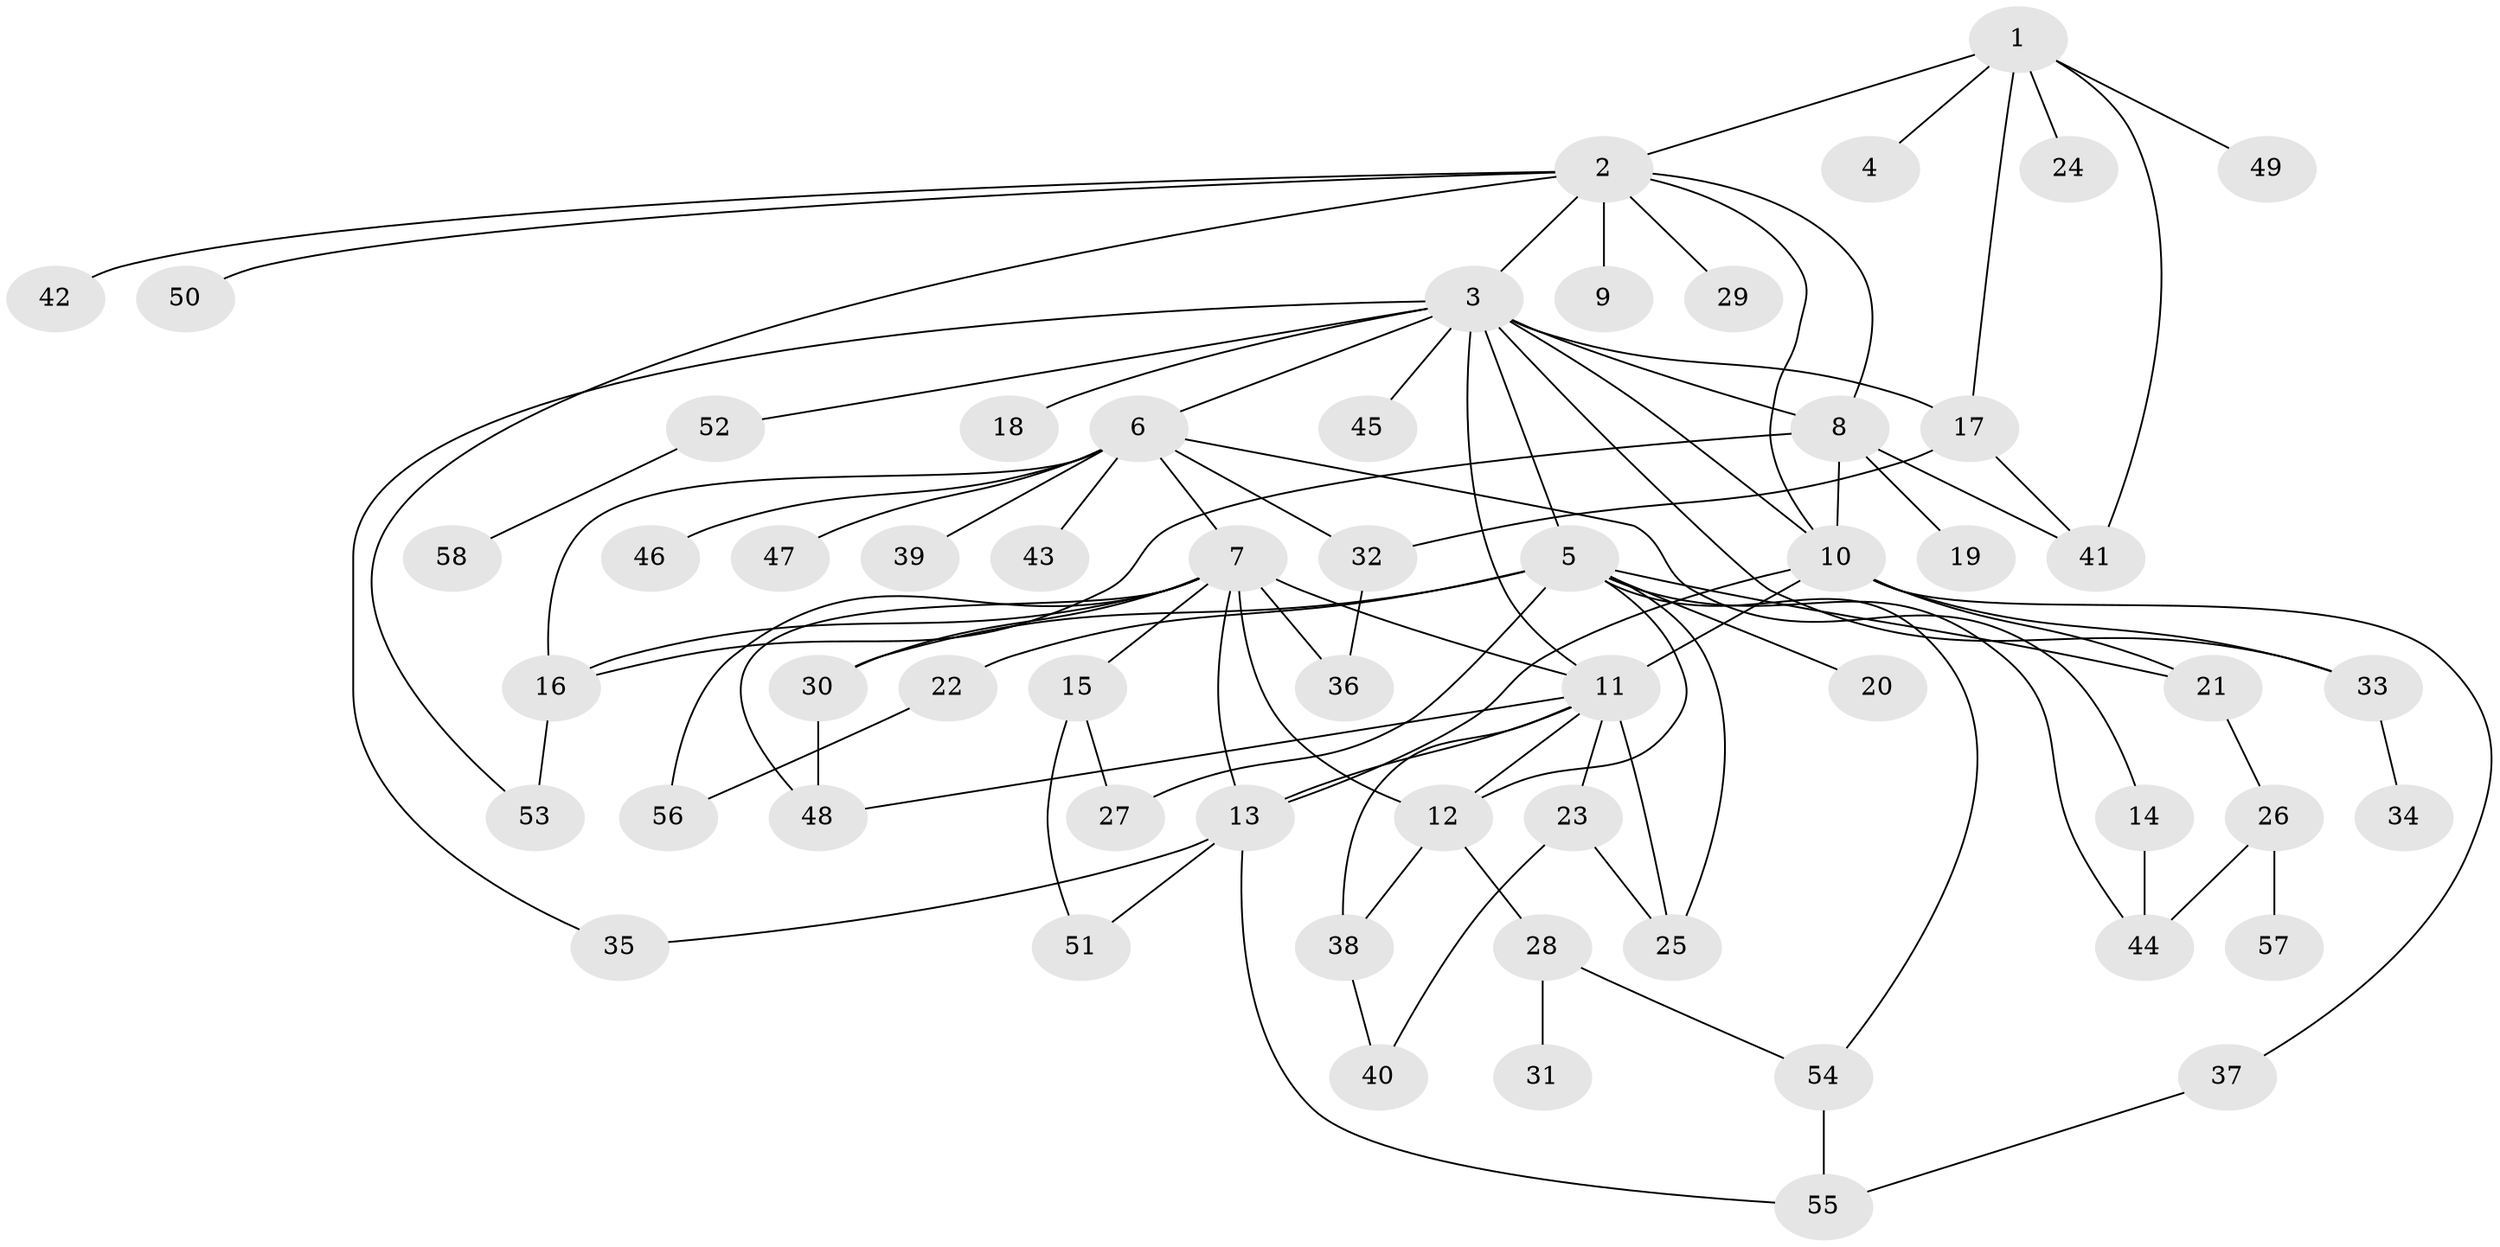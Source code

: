 // original degree distribution, {6: 0.017391304347826087, 10: 0.017391304347826087, 24: 0.008695652173913044, 1: 0.5478260869565217, 12: 0.008695652173913044, 18: 0.008695652173913044, 8: 0.008695652173913044, 16: 0.008695652173913044, 7: 0.008695652173913044, 4: 0.06956521739130435, 3: 0.11304347826086956, 5: 0.043478260869565216, 2: 0.1391304347826087}
// Generated by graph-tools (version 1.1) at 2025/35/03/09/25 02:35:32]
// undirected, 58 vertices, 92 edges
graph export_dot {
graph [start="1"]
  node [color=gray90,style=filled];
  1;
  2;
  3;
  4;
  5;
  6;
  7;
  8;
  9;
  10;
  11;
  12;
  13;
  14;
  15;
  16;
  17;
  18;
  19;
  20;
  21;
  22;
  23;
  24;
  25;
  26;
  27;
  28;
  29;
  30;
  31;
  32;
  33;
  34;
  35;
  36;
  37;
  38;
  39;
  40;
  41;
  42;
  43;
  44;
  45;
  46;
  47;
  48;
  49;
  50;
  51;
  52;
  53;
  54;
  55;
  56;
  57;
  58;
  1 -- 2 [weight=1.0];
  1 -- 4 [weight=1.0];
  1 -- 17 [weight=1.0];
  1 -- 24 [weight=1.0];
  1 -- 41 [weight=1.0];
  1 -- 49 [weight=1.0];
  2 -- 3 [weight=1.0];
  2 -- 8 [weight=1.0];
  2 -- 9 [weight=1.0];
  2 -- 10 [weight=1.0];
  2 -- 29 [weight=1.0];
  2 -- 42 [weight=1.0];
  2 -- 50 [weight=1.0];
  2 -- 53 [weight=1.0];
  3 -- 5 [weight=1.0];
  3 -- 6 [weight=1.0];
  3 -- 8 [weight=11.0];
  3 -- 10 [weight=1.0];
  3 -- 11 [weight=1.0];
  3 -- 17 [weight=1.0];
  3 -- 18 [weight=1.0];
  3 -- 33 [weight=1.0];
  3 -- 35 [weight=1.0];
  3 -- 45 [weight=1.0];
  3 -- 52 [weight=1.0];
  5 -- 12 [weight=1.0];
  5 -- 20 [weight=1.0];
  5 -- 21 [weight=1.0];
  5 -- 22 [weight=1.0];
  5 -- 25 [weight=1.0];
  5 -- 27 [weight=1.0];
  5 -- 30 [weight=1.0];
  5 -- 44 [weight=1.0];
  5 -- 54 [weight=1.0];
  6 -- 7 [weight=1.0];
  6 -- 14 [weight=1.0];
  6 -- 16 [weight=1.0];
  6 -- 32 [weight=1.0];
  6 -- 39 [weight=1.0];
  6 -- 43 [weight=1.0];
  6 -- 46 [weight=1.0];
  6 -- 47 [weight=1.0];
  7 -- 11 [weight=1.0];
  7 -- 12 [weight=1.0];
  7 -- 13 [weight=1.0];
  7 -- 15 [weight=1.0];
  7 -- 16 [weight=7.0];
  7 -- 30 [weight=1.0];
  7 -- 36 [weight=1.0];
  7 -- 48 [weight=1.0];
  7 -- 56 [weight=1.0];
  8 -- 10 [weight=1.0];
  8 -- 16 [weight=2.0];
  8 -- 19 [weight=1.0];
  8 -- 41 [weight=1.0];
  10 -- 11 [weight=1.0];
  10 -- 13 [weight=1.0];
  10 -- 21 [weight=1.0];
  10 -- 33 [weight=1.0];
  10 -- 37 [weight=1.0];
  11 -- 12 [weight=1.0];
  11 -- 13 [weight=1.0];
  11 -- 23 [weight=1.0];
  11 -- 25 [weight=7.0];
  11 -- 38 [weight=1.0];
  11 -- 48 [weight=1.0];
  12 -- 28 [weight=1.0];
  12 -- 38 [weight=1.0];
  13 -- 35 [weight=1.0];
  13 -- 51 [weight=1.0];
  13 -- 55 [weight=1.0];
  14 -- 44 [weight=1.0];
  15 -- 27 [weight=1.0];
  15 -- 51 [weight=1.0];
  16 -- 53 [weight=1.0];
  17 -- 32 [weight=1.0];
  17 -- 41 [weight=1.0];
  21 -- 26 [weight=1.0];
  22 -- 56 [weight=1.0];
  23 -- 25 [weight=1.0];
  23 -- 40 [weight=1.0];
  26 -- 44 [weight=1.0];
  26 -- 57 [weight=1.0];
  28 -- 31 [weight=1.0];
  28 -- 54 [weight=1.0];
  30 -- 48 [weight=2.0];
  32 -- 36 [weight=1.0];
  33 -- 34 [weight=2.0];
  37 -- 55 [weight=1.0];
  38 -- 40 [weight=1.0];
  52 -- 58 [weight=1.0];
  54 -- 55 [weight=2.0];
}
